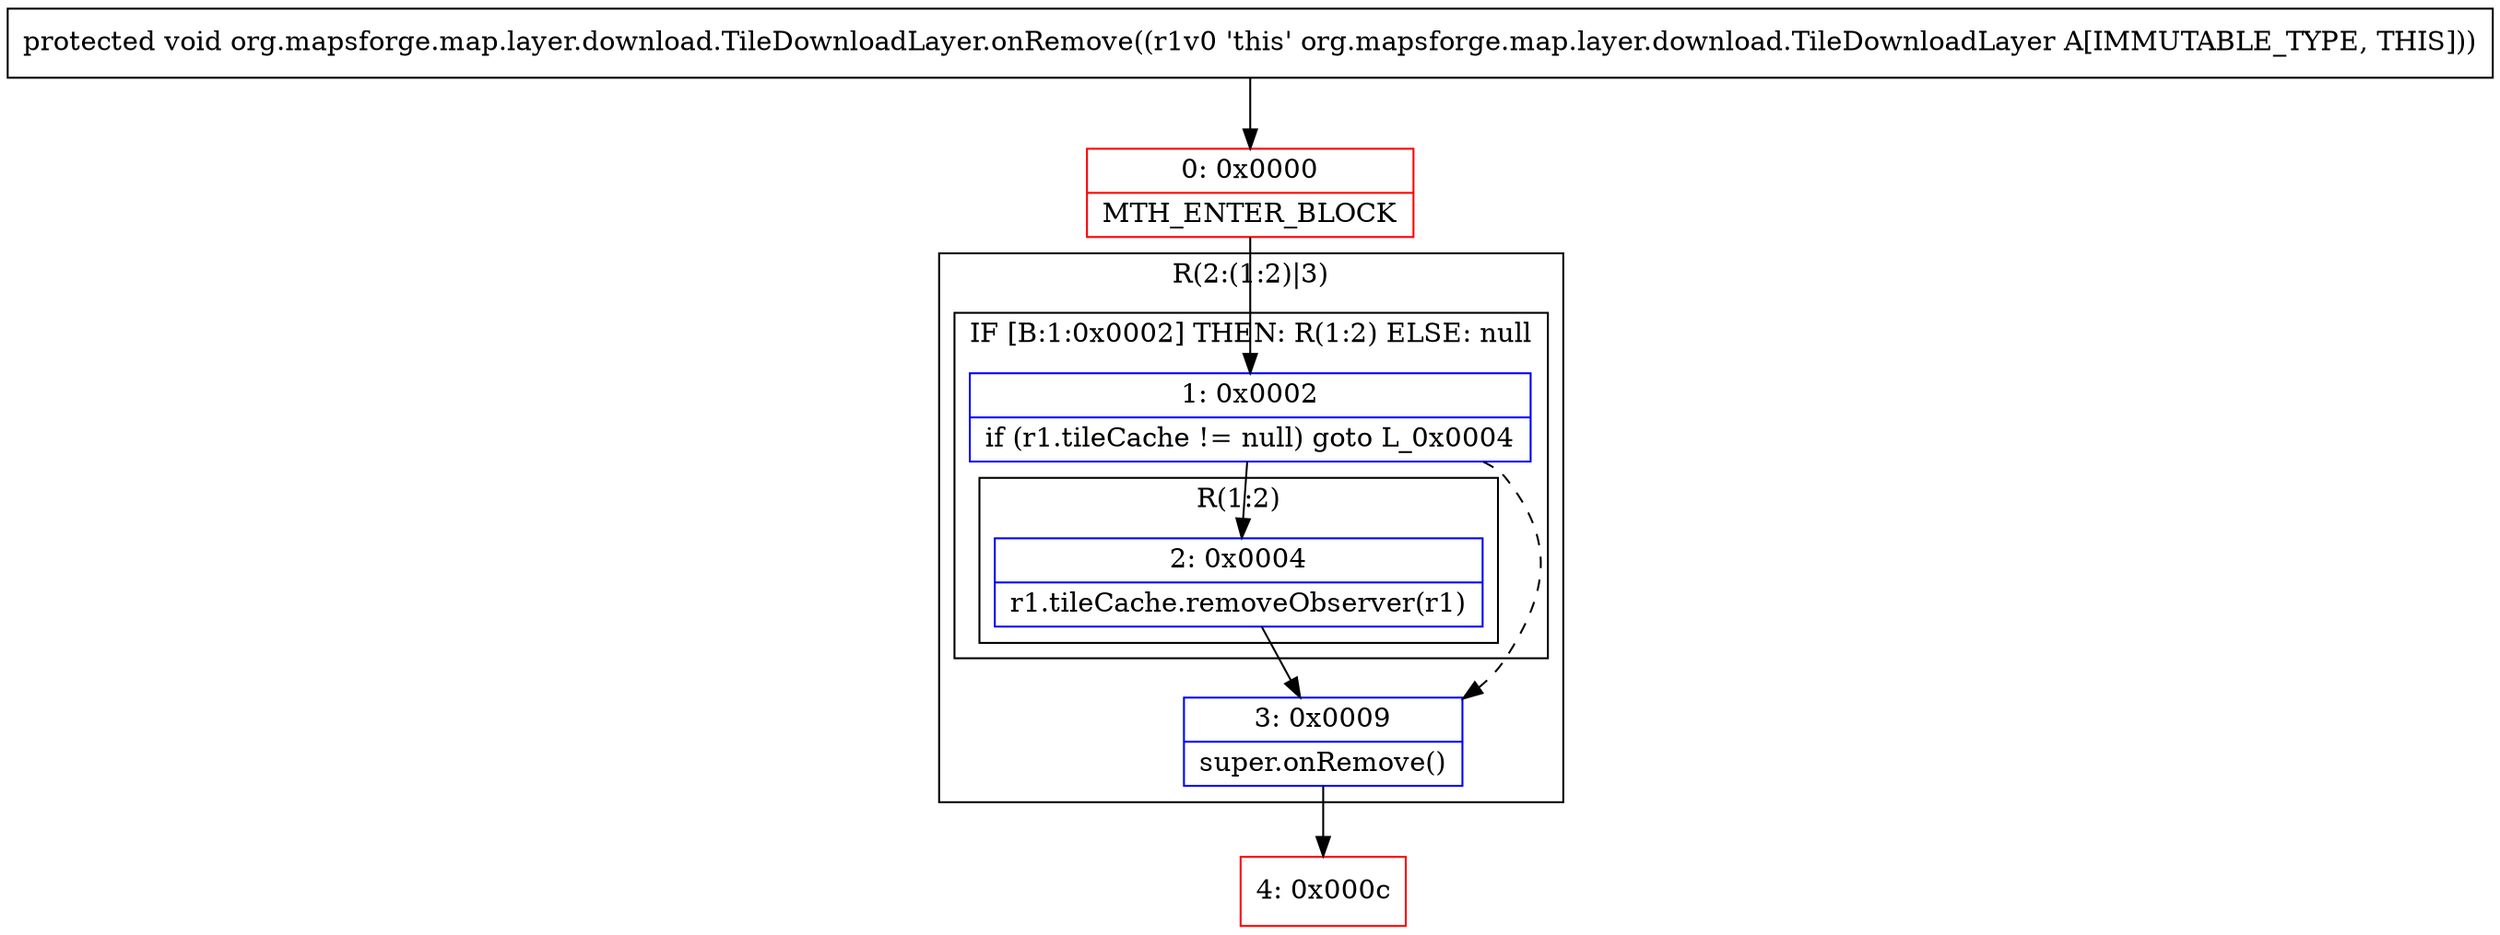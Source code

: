 digraph "CFG fororg.mapsforge.map.layer.download.TileDownloadLayer.onRemove()V" {
subgraph cluster_Region_1388375640 {
label = "R(2:(1:2)|3)";
node [shape=record,color=blue];
subgraph cluster_IfRegion_1696983400 {
label = "IF [B:1:0x0002] THEN: R(1:2) ELSE: null";
node [shape=record,color=blue];
Node_1 [shape=record,label="{1\:\ 0x0002|if (r1.tileCache != null) goto L_0x0004\l}"];
subgraph cluster_Region_1239419369 {
label = "R(1:2)";
node [shape=record,color=blue];
Node_2 [shape=record,label="{2\:\ 0x0004|r1.tileCache.removeObserver(r1)\l}"];
}
}
Node_3 [shape=record,label="{3\:\ 0x0009|super.onRemove()\l}"];
}
Node_0 [shape=record,color=red,label="{0\:\ 0x0000|MTH_ENTER_BLOCK\l}"];
Node_4 [shape=record,color=red,label="{4\:\ 0x000c}"];
MethodNode[shape=record,label="{protected void org.mapsforge.map.layer.download.TileDownloadLayer.onRemove((r1v0 'this' org.mapsforge.map.layer.download.TileDownloadLayer A[IMMUTABLE_TYPE, THIS])) }"];
MethodNode -> Node_0;
Node_1 -> Node_2;
Node_1 -> Node_3[style=dashed];
Node_2 -> Node_3;
Node_3 -> Node_4;
Node_0 -> Node_1;
}

